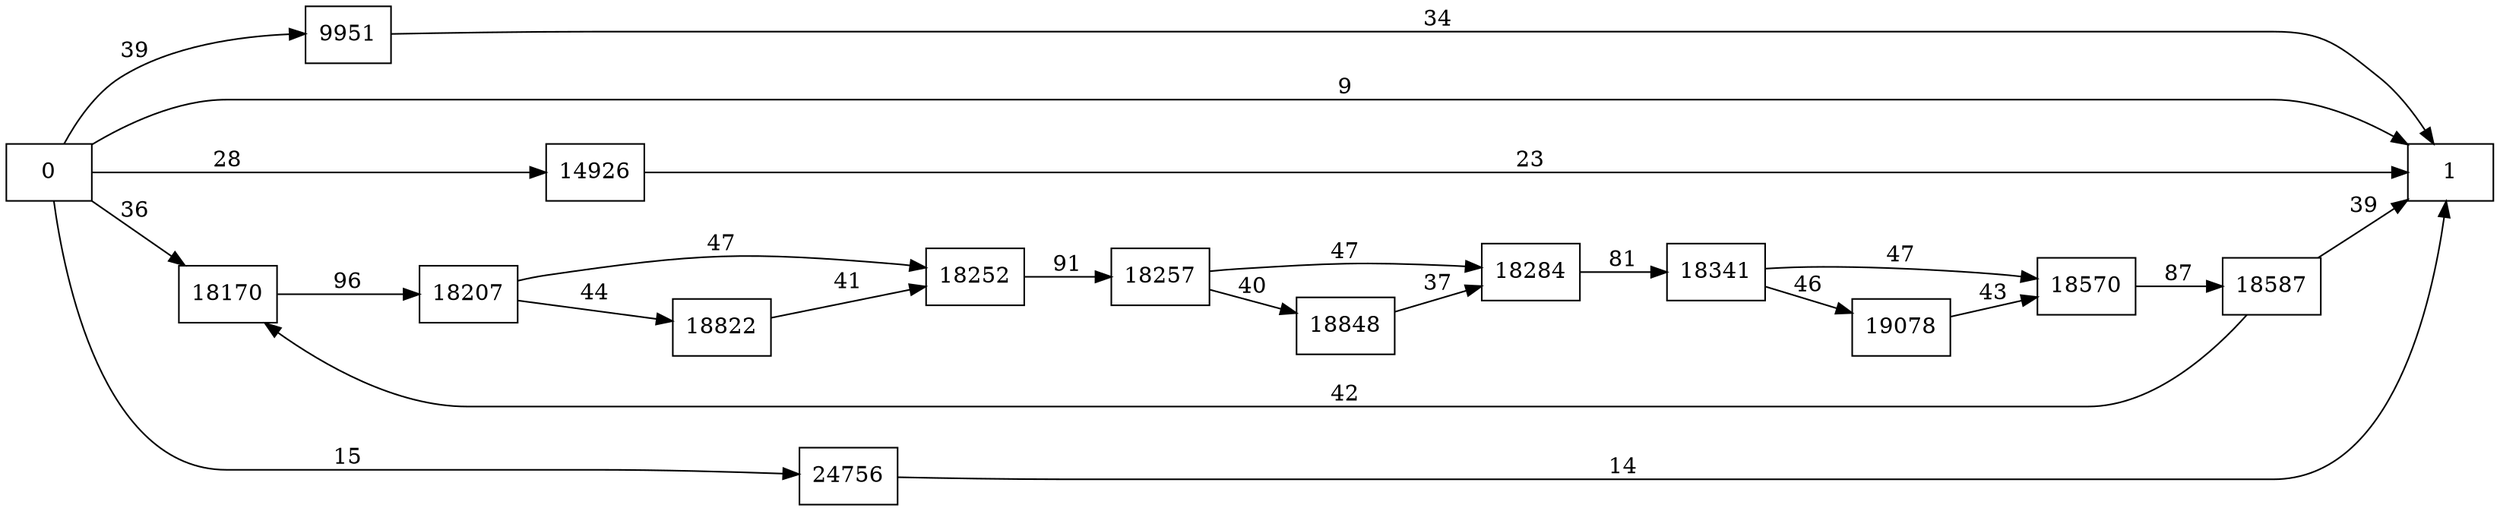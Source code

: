 digraph {
	graph [rankdir=LR]
	node [shape=rectangle]
	9951 -> 1 [label=34]
	14926 -> 1 [label=23]
	18170 -> 18207 [label=96]
	18207 -> 18252 [label=47]
	18207 -> 18822 [label=44]
	18252 -> 18257 [label=91]
	18257 -> 18284 [label=47]
	18257 -> 18848 [label=40]
	18284 -> 18341 [label=81]
	18341 -> 18570 [label=47]
	18341 -> 19078 [label=46]
	18570 -> 18587 [label=87]
	18587 -> 18170 [label=42]
	18587 -> 1 [label=39]
	18822 -> 18252 [label=41]
	18848 -> 18284 [label=37]
	19078 -> 18570 [label=43]
	24756 -> 1 [label=14]
	0 -> 1 [label=9]
	0 -> 9951 [label=39]
	0 -> 14926 [label=28]
	0 -> 18170 [label=36]
	0 -> 24756 [label=15]
}
